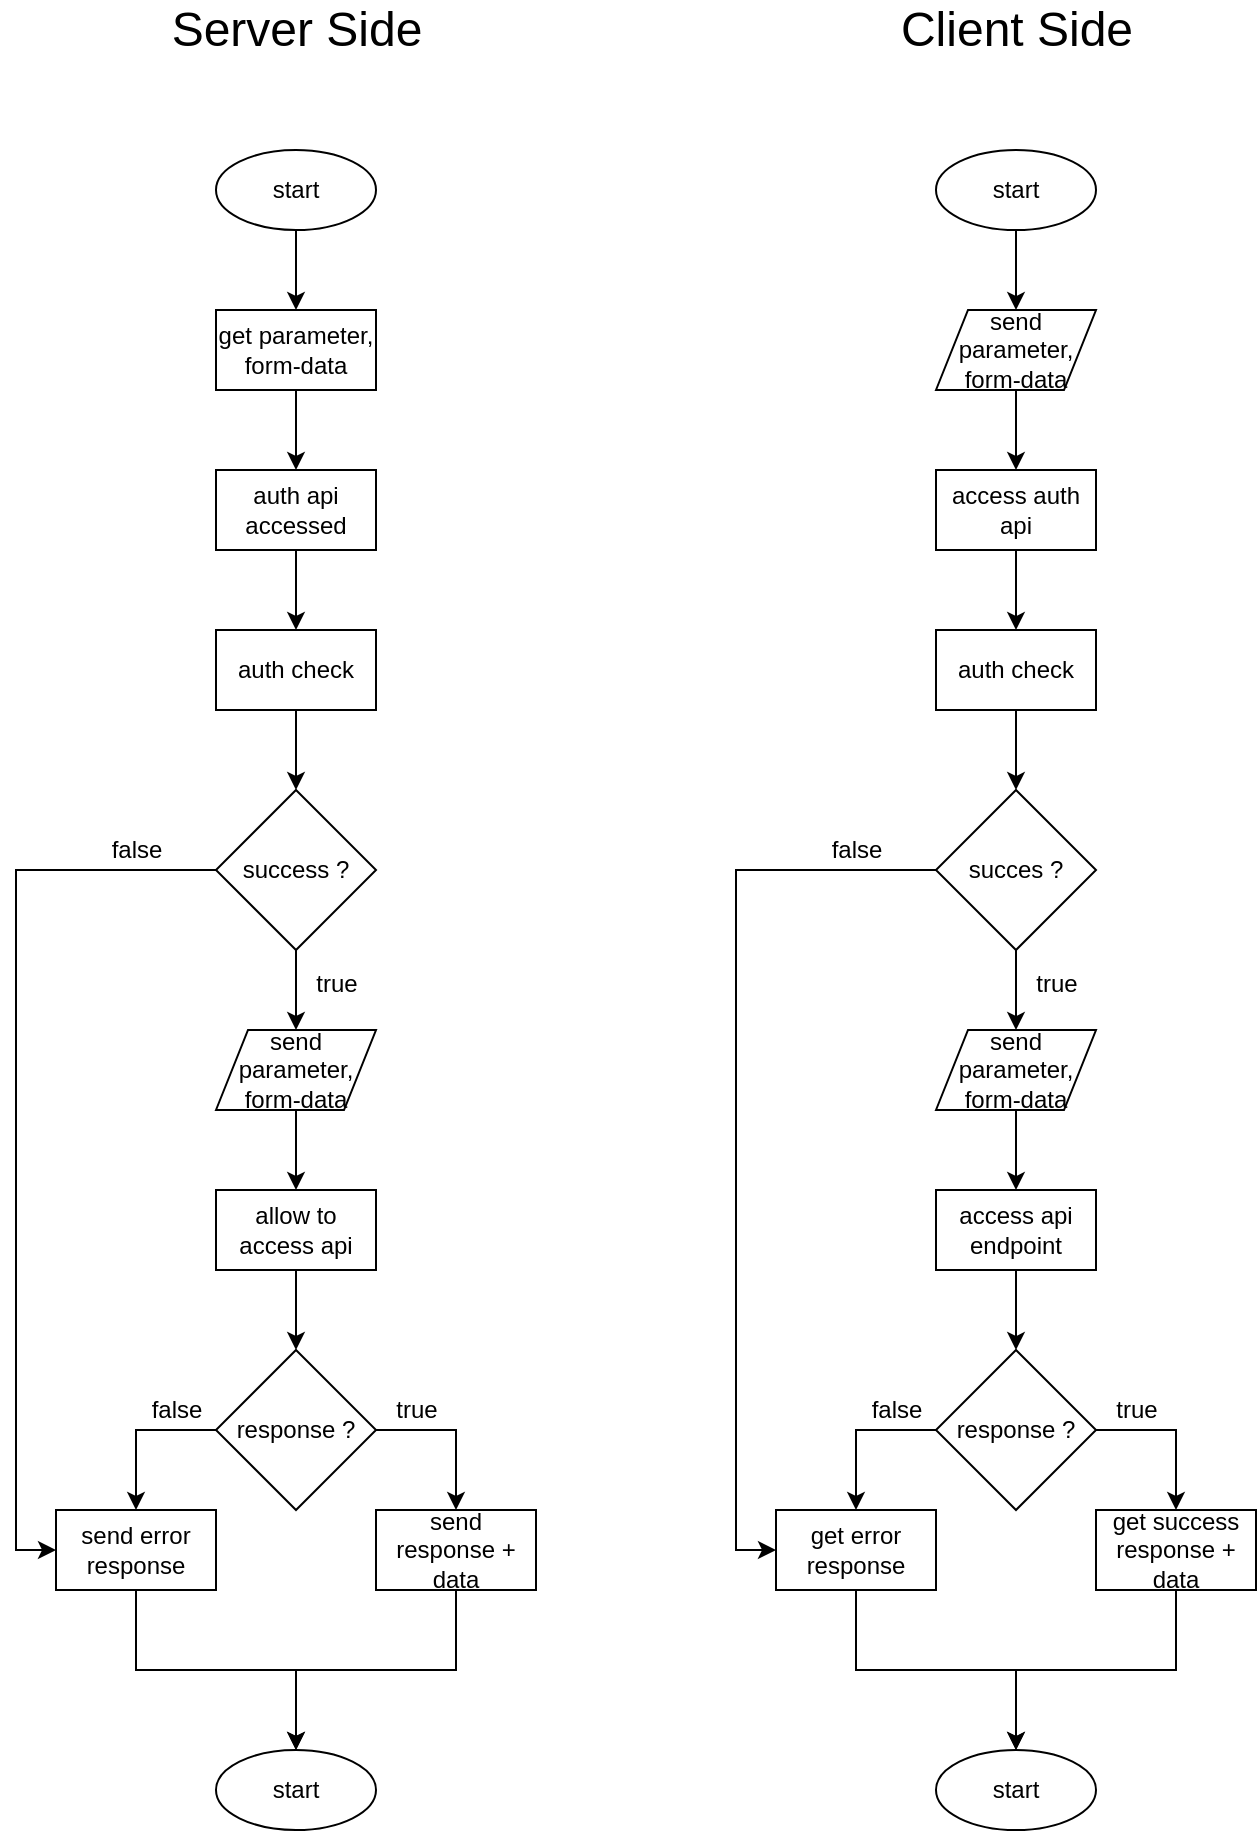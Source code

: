 <mxfile version="13.0.3" type="device"><diagram id="PCHLEPoDDH2haQ5_kihe" name="Halaman-1"><mxGraphModel dx="1240" dy="787" grid="1" gridSize="10" guides="1" tooltips="1" connect="1" arrows="1" fold="1" page="1" pageScale="1" pageWidth="850" pageHeight="1100" math="0" shadow="0"><root><mxCell id="0"/><mxCell id="1" parent="0"/><mxCell id="YhOG26NGGrQ5pZbWDD0q-97" value="" style="group" vertex="1" connectable="0" parent="1"><mxGeometry x="130" y="50" width="240" height="910" as="geometry"/></mxCell><mxCell id="YhOG26NGGrQ5pZbWDD0q-95" value="&lt;font style=&quot;font-size: 24px&quot;&gt;Server Side&lt;/font&gt;" style="text;html=1;align=center;verticalAlign=middle;resizable=0;points=[];autosize=1;" vertex="1" parent="YhOG26NGGrQ5pZbWDD0q-97"><mxGeometry x="50" width="140" height="20" as="geometry"/></mxCell><mxCell id="YhOG26NGGrQ5pZbWDD0q-46" value="start" style="ellipse;whiteSpace=wrap;html=1;" vertex="1" parent="YhOG26NGGrQ5pZbWDD0q-97"><mxGeometry x="80" y="70" width="80" height="40" as="geometry"/></mxCell><mxCell id="YhOG26NGGrQ5pZbWDD0q-47" value="get parameter, form-data" style="rounded=0;whiteSpace=wrap;html=1;" vertex="1" parent="YhOG26NGGrQ5pZbWDD0q-97"><mxGeometry x="80" y="150" width="80" height="40" as="geometry"/></mxCell><mxCell id="YhOG26NGGrQ5pZbWDD0q-52" style="edgeStyle=orthogonalEdgeStyle;rounded=0;orthogonalLoop=1;jettySize=auto;html=1;entryX=0.5;entryY=0;entryDx=0;entryDy=0;" edge="1" parent="YhOG26NGGrQ5pZbWDD0q-97" source="YhOG26NGGrQ5pZbWDD0q-46" target="YhOG26NGGrQ5pZbWDD0q-47"><mxGeometry relative="1" as="geometry"/></mxCell><mxCell id="YhOG26NGGrQ5pZbWDD0q-56" value="auth check" style="rounded=0;whiteSpace=wrap;html=1;" vertex="1" parent="YhOG26NGGrQ5pZbWDD0q-97"><mxGeometry x="80" y="310" width="80" height="40" as="geometry"/></mxCell><mxCell id="YhOG26NGGrQ5pZbWDD0q-58" value="success ?" style="rhombus;whiteSpace=wrap;html=1;" vertex="1" parent="YhOG26NGGrQ5pZbWDD0q-97"><mxGeometry x="80" y="390" width="80" height="80" as="geometry"/></mxCell><mxCell id="YhOG26NGGrQ5pZbWDD0q-59" style="edgeStyle=orthogonalEdgeStyle;rounded=0;orthogonalLoop=1;jettySize=auto;html=1;entryX=0.5;entryY=0;entryDx=0;entryDy=0;" edge="1" parent="YhOG26NGGrQ5pZbWDD0q-97" source="YhOG26NGGrQ5pZbWDD0q-56" target="YhOG26NGGrQ5pZbWDD0q-58"><mxGeometry relative="1" as="geometry"/></mxCell><mxCell id="YhOG26NGGrQ5pZbWDD0q-60" value="allow to access api" style="rounded=0;whiteSpace=wrap;html=1;" vertex="1" parent="YhOG26NGGrQ5pZbWDD0q-97"><mxGeometry x="80" y="590" width="80" height="40" as="geometry"/></mxCell><mxCell id="YhOG26NGGrQ5pZbWDD0q-64" value="response ?" style="rhombus;whiteSpace=wrap;html=1;" vertex="1" parent="YhOG26NGGrQ5pZbWDD0q-97"><mxGeometry x="80" y="670" width="80" height="80" as="geometry"/></mxCell><mxCell id="YhOG26NGGrQ5pZbWDD0q-65" style="edgeStyle=orthogonalEdgeStyle;rounded=0;orthogonalLoop=1;jettySize=auto;html=1;entryX=0.5;entryY=0;entryDx=0;entryDy=0;" edge="1" parent="YhOG26NGGrQ5pZbWDD0q-97" source="YhOG26NGGrQ5pZbWDD0q-60" target="YhOG26NGGrQ5pZbWDD0q-64"><mxGeometry relative="1" as="geometry"/></mxCell><mxCell id="YhOG26NGGrQ5pZbWDD0q-66" value="send response + data" style="rounded=0;whiteSpace=wrap;html=1;" vertex="1" parent="YhOG26NGGrQ5pZbWDD0q-97"><mxGeometry x="160" y="750" width="80" height="40" as="geometry"/></mxCell><mxCell id="YhOG26NGGrQ5pZbWDD0q-70" style="edgeStyle=orthogonalEdgeStyle;rounded=0;orthogonalLoop=1;jettySize=auto;html=1;exitX=1;exitY=0.5;exitDx=0;exitDy=0;entryX=0.5;entryY=0;entryDx=0;entryDy=0;" edge="1" parent="YhOG26NGGrQ5pZbWDD0q-97" source="YhOG26NGGrQ5pZbWDD0q-64" target="YhOG26NGGrQ5pZbWDD0q-66"><mxGeometry relative="1" as="geometry"/></mxCell><mxCell id="YhOG26NGGrQ5pZbWDD0q-67" value="send error response" style="rounded=0;whiteSpace=wrap;html=1;" vertex="1" parent="YhOG26NGGrQ5pZbWDD0q-97"><mxGeometry y="750" width="80" height="40" as="geometry"/></mxCell><mxCell id="YhOG26NGGrQ5pZbWDD0q-80" style="edgeStyle=orthogonalEdgeStyle;rounded=0;orthogonalLoop=1;jettySize=auto;html=1;exitX=0;exitY=0.5;exitDx=0;exitDy=0;entryX=0;entryY=0.5;entryDx=0;entryDy=0;" edge="1" parent="YhOG26NGGrQ5pZbWDD0q-97" source="YhOG26NGGrQ5pZbWDD0q-58" target="YhOG26NGGrQ5pZbWDD0q-67"><mxGeometry relative="1" as="geometry"/></mxCell><mxCell id="YhOG26NGGrQ5pZbWDD0q-71" style="edgeStyle=orthogonalEdgeStyle;rounded=0;orthogonalLoop=1;jettySize=auto;html=1;exitX=0;exitY=0.5;exitDx=0;exitDy=0;entryX=0.5;entryY=0;entryDx=0;entryDy=0;" edge="1" parent="YhOG26NGGrQ5pZbWDD0q-97" source="YhOG26NGGrQ5pZbWDD0q-64" target="YhOG26NGGrQ5pZbWDD0q-67"><mxGeometry relative="1" as="geometry"/></mxCell><mxCell id="YhOG26NGGrQ5pZbWDD0q-72" value="true" style="text;html=1;align=center;verticalAlign=middle;resizable=0;points=[];autosize=1;" vertex="1" parent="YhOG26NGGrQ5pZbWDD0q-97"><mxGeometry x="160" y="690" width="40" height="20" as="geometry"/></mxCell><mxCell id="YhOG26NGGrQ5pZbWDD0q-73" value="false" style="text;html=1;align=center;verticalAlign=middle;resizable=0;points=[];autosize=1;" vertex="1" parent="YhOG26NGGrQ5pZbWDD0q-97"><mxGeometry x="40" y="690" width="40" height="20" as="geometry"/></mxCell><mxCell id="YhOG26NGGrQ5pZbWDD0q-74" value="start" style="ellipse;whiteSpace=wrap;html=1;" vertex="1" parent="YhOG26NGGrQ5pZbWDD0q-97"><mxGeometry x="80" y="870" width="80" height="40" as="geometry"/></mxCell><mxCell id="YhOG26NGGrQ5pZbWDD0q-75" style="edgeStyle=orthogonalEdgeStyle;rounded=0;orthogonalLoop=1;jettySize=auto;html=1;entryX=0.5;entryY=0;entryDx=0;entryDy=0;" edge="1" parent="YhOG26NGGrQ5pZbWDD0q-97" source="YhOG26NGGrQ5pZbWDD0q-66" target="YhOG26NGGrQ5pZbWDD0q-74"><mxGeometry relative="1" as="geometry"/></mxCell><mxCell id="YhOG26NGGrQ5pZbWDD0q-76" style="edgeStyle=orthogonalEdgeStyle;rounded=0;orthogonalLoop=1;jettySize=auto;html=1;entryX=0.5;entryY=0;entryDx=0;entryDy=0;" edge="1" parent="YhOG26NGGrQ5pZbWDD0q-97" source="YhOG26NGGrQ5pZbWDD0q-67" target="YhOG26NGGrQ5pZbWDD0q-74"><mxGeometry relative="1" as="geometry"/></mxCell><mxCell id="YhOG26NGGrQ5pZbWDD0q-78" value="true" style="text;html=1;align=center;verticalAlign=middle;resizable=0;points=[];autosize=1;" vertex="1" parent="YhOG26NGGrQ5pZbWDD0q-97"><mxGeometry x="120" y="477" width="40" height="20" as="geometry"/></mxCell><mxCell id="YhOG26NGGrQ5pZbWDD0q-81" value="false" style="text;html=1;align=center;verticalAlign=middle;resizable=0;points=[];autosize=1;" vertex="1" parent="YhOG26NGGrQ5pZbWDD0q-97"><mxGeometry x="20" y="410" width="40" height="20" as="geometry"/></mxCell><mxCell id="YhOG26NGGrQ5pZbWDD0q-89" style="edgeStyle=orthogonalEdgeStyle;rounded=0;orthogonalLoop=1;jettySize=auto;html=1;entryX=0.5;entryY=0;entryDx=0;entryDy=0;" edge="1" parent="YhOG26NGGrQ5pZbWDD0q-97" source="YhOG26NGGrQ5pZbWDD0q-84" target="YhOG26NGGrQ5pZbWDD0q-60"><mxGeometry relative="1" as="geometry"/></mxCell><mxCell id="YhOG26NGGrQ5pZbWDD0q-84" value="send parameter,&lt;br&gt;form-data" style="shape=parallelogram;perimeter=parallelogramPerimeter;whiteSpace=wrap;html=1;" vertex="1" parent="YhOG26NGGrQ5pZbWDD0q-97"><mxGeometry x="80" y="510" width="80" height="40" as="geometry"/></mxCell><mxCell id="YhOG26NGGrQ5pZbWDD0q-88" style="edgeStyle=orthogonalEdgeStyle;rounded=0;orthogonalLoop=1;jettySize=auto;html=1;exitX=0.5;exitY=1;exitDx=0;exitDy=0;entryX=0.5;entryY=0;entryDx=0;entryDy=0;" edge="1" parent="YhOG26NGGrQ5pZbWDD0q-97" source="YhOG26NGGrQ5pZbWDD0q-58" target="YhOG26NGGrQ5pZbWDD0q-84"><mxGeometry relative="1" as="geometry"/></mxCell><mxCell id="YhOG26NGGrQ5pZbWDD0q-87" style="edgeStyle=orthogonalEdgeStyle;rounded=0;orthogonalLoop=1;jettySize=auto;html=1;entryX=0.5;entryY=0;entryDx=0;entryDy=0;" edge="1" parent="YhOG26NGGrQ5pZbWDD0q-97" source="YhOG26NGGrQ5pZbWDD0q-85" target="YhOG26NGGrQ5pZbWDD0q-56"><mxGeometry relative="1" as="geometry"/></mxCell><mxCell id="YhOG26NGGrQ5pZbWDD0q-85" value="auth api accessed" style="rounded=0;whiteSpace=wrap;html=1;" vertex="1" parent="YhOG26NGGrQ5pZbWDD0q-97"><mxGeometry x="80" y="230" width="80" height="40" as="geometry"/></mxCell><mxCell id="YhOG26NGGrQ5pZbWDD0q-86" style="edgeStyle=orthogonalEdgeStyle;rounded=0;orthogonalLoop=1;jettySize=auto;html=1;entryX=0.5;entryY=0;entryDx=0;entryDy=0;" edge="1" parent="YhOG26NGGrQ5pZbWDD0q-97" source="YhOG26NGGrQ5pZbWDD0q-47" target="YhOG26NGGrQ5pZbWDD0q-85"><mxGeometry relative="1" as="geometry"/></mxCell><mxCell id="YhOG26NGGrQ5pZbWDD0q-98" value="" style="group" vertex="1" connectable="0" parent="1"><mxGeometry x="490" y="50" width="240" height="910" as="geometry"/></mxCell><mxCell id="YhOG26NGGrQ5pZbWDD0q-94" value="&lt;font style=&quot;font-size: 24px&quot;&gt;Client Side&lt;/font&gt;" style="text;html=1;align=center;verticalAlign=middle;resizable=0;points=[];autosize=1;" vertex="1" parent="YhOG26NGGrQ5pZbWDD0q-98"><mxGeometry x="55" width="130" height="20" as="geometry"/></mxCell><mxCell id="YhOG26NGGrQ5pZbWDD0q-1" value="start" style="ellipse;whiteSpace=wrap;html=1;" vertex="1" parent="YhOG26NGGrQ5pZbWDD0q-98"><mxGeometry x="80" y="70" width="80" height="40" as="geometry"/></mxCell><mxCell id="YhOG26NGGrQ5pZbWDD0q-2" value="auth check" style="rounded=0;whiteSpace=wrap;html=1;" vertex="1" parent="YhOG26NGGrQ5pZbWDD0q-98"><mxGeometry x="80" y="310" width="80" height="40" as="geometry"/></mxCell><mxCell id="YhOG26NGGrQ5pZbWDD0q-9" value="succes ?" style="rhombus;whiteSpace=wrap;html=1;" vertex="1" parent="YhOG26NGGrQ5pZbWDD0q-98"><mxGeometry x="80" y="390" width="80" height="80" as="geometry"/></mxCell><mxCell id="YhOG26NGGrQ5pZbWDD0q-10" style="edgeStyle=orthogonalEdgeStyle;rounded=0;orthogonalLoop=1;jettySize=auto;html=1;exitX=0.5;exitY=1;exitDx=0;exitDy=0;entryX=0.5;entryY=0;entryDx=0;entryDy=0;" edge="1" parent="YhOG26NGGrQ5pZbWDD0q-98" source="YhOG26NGGrQ5pZbWDD0q-2" target="YhOG26NGGrQ5pZbWDD0q-9"><mxGeometry relative="1" as="geometry"/></mxCell><mxCell id="YhOG26NGGrQ5pZbWDD0q-12" value="true" style="text;html=1;align=center;verticalAlign=middle;resizable=0;points=[];autosize=1;" vertex="1" parent="YhOG26NGGrQ5pZbWDD0q-98"><mxGeometry x="160" y="690" width="40" height="20" as="geometry"/></mxCell><mxCell id="YhOG26NGGrQ5pZbWDD0q-16" value="false" style="text;html=1;align=center;verticalAlign=middle;resizable=0;points=[];autosize=1;" vertex="1" parent="YhOG26NGGrQ5pZbWDD0q-98"><mxGeometry x="40" y="690" width="40" height="20" as="geometry"/></mxCell><mxCell id="YhOG26NGGrQ5pZbWDD0q-21" value="response ?" style="rhombus;whiteSpace=wrap;html=1;" vertex="1" parent="YhOG26NGGrQ5pZbWDD0q-98"><mxGeometry x="80" y="670" width="80" height="80" as="geometry"/></mxCell><mxCell id="YhOG26NGGrQ5pZbWDD0q-23" value="send parameter,&lt;br&gt;form-data" style="shape=parallelogram;perimeter=parallelogramPerimeter;whiteSpace=wrap;html=1;" vertex="1" parent="YhOG26NGGrQ5pZbWDD0q-98"><mxGeometry x="80" y="510" width="80" height="40" as="geometry"/></mxCell><mxCell id="YhOG26NGGrQ5pZbWDD0q-25" style="edgeStyle=orthogonalEdgeStyle;rounded=0;orthogonalLoop=1;jettySize=auto;html=1;exitX=0.5;exitY=1;exitDx=0;exitDy=0;entryX=0.5;entryY=0;entryDx=0;entryDy=0;" edge="1" parent="YhOG26NGGrQ5pZbWDD0q-98" source="YhOG26NGGrQ5pZbWDD0q-9" target="YhOG26NGGrQ5pZbWDD0q-23"><mxGeometry relative="1" as="geometry"/></mxCell><mxCell id="YhOG26NGGrQ5pZbWDD0q-77" style="edgeStyle=orthogonalEdgeStyle;rounded=0;orthogonalLoop=1;jettySize=auto;html=1;" edge="1" parent="YhOG26NGGrQ5pZbWDD0q-98" source="YhOG26NGGrQ5pZbWDD0q-24" target="YhOG26NGGrQ5pZbWDD0q-21"><mxGeometry relative="1" as="geometry"/></mxCell><mxCell id="YhOG26NGGrQ5pZbWDD0q-24" value="access api endpoint" style="rounded=0;whiteSpace=wrap;html=1;" vertex="1" parent="YhOG26NGGrQ5pZbWDD0q-98"><mxGeometry x="80" y="590" width="80" height="40" as="geometry"/></mxCell><mxCell id="YhOG26NGGrQ5pZbWDD0q-26" style="edgeStyle=orthogonalEdgeStyle;rounded=0;orthogonalLoop=1;jettySize=auto;html=1;exitX=0.5;exitY=1;exitDx=0;exitDy=0;" edge="1" parent="YhOG26NGGrQ5pZbWDD0q-98" source="YhOG26NGGrQ5pZbWDD0q-23" target="YhOG26NGGrQ5pZbWDD0q-24"><mxGeometry relative="1" as="geometry"/></mxCell><mxCell id="YhOG26NGGrQ5pZbWDD0q-28" value="get success response + data" style="rounded=0;whiteSpace=wrap;html=1;" vertex="1" parent="YhOG26NGGrQ5pZbWDD0q-98"><mxGeometry x="160" y="750" width="80" height="40" as="geometry"/></mxCell><mxCell id="YhOG26NGGrQ5pZbWDD0q-31" style="edgeStyle=orthogonalEdgeStyle;rounded=0;orthogonalLoop=1;jettySize=auto;html=1;exitX=1;exitY=0.5;exitDx=0;exitDy=0;" edge="1" parent="YhOG26NGGrQ5pZbWDD0q-98" source="YhOG26NGGrQ5pZbWDD0q-21" target="YhOG26NGGrQ5pZbWDD0q-28"><mxGeometry relative="1" as="geometry"/></mxCell><mxCell id="YhOG26NGGrQ5pZbWDD0q-29" value="get error response" style="rounded=0;whiteSpace=wrap;html=1;" vertex="1" parent="YhOG26NGGrQ5pZbWDD0q-98"><mxGeometry y="750" width="80" height="40" as="geometry"/></mxCell><mxCell id="YhOG26NGGrQ5pZbWDD0q-83" style="edgeStyle=orthogonalEdgeStyle;rounded=0;orthogonalLoop=1;jettySize=auto;html=1;exitX=0;exitY=0.5;exitDx=0;exitDy=0;entryX=0;entryY=0.5;entryDx=0;entryDy=0;" edge="1" parent="YhOG26NGGrQ5pZbWDD0q-98" source="YhOG26NGGrQ5pZbWDD0q-9" target="YhOG26NGGrQ5pZbWDD0q-29"><mxGeometry relative="1" as="geometry"/></mxCell><mxCell id="YhOG26NGGrQ5pZbWDD0q-32" style="edgeStyle=orthogonalEdgeStyle;rounded=0;orthogonalLoop=1;jettySize=auto;html=1;exitX=0;exitY=0.5;exitDx=0;exitDy=0;" edge="1" parent="YhOG26NGGrQ5pZbWDD0q-98" source="YhOG26NGGrQ5pZbWDD0q-21" target="YhOG26NGGrQ5pZbWDD0q-29"><mxGeometry relative="1" as="geometry"/></mxCell><mxCell id="YhOG26NGGrQ5pZbWDD0q-33" value="start" style="ellipse;whiteSpace=wrap;html=1;" vertex="1" parent="YhOG26NGGrQ5pZbWDD0q-98"><mxGeometry x="80" y="870" width="80" height="40" as="geometry"/></mxCell><mxCell id="YhOG26NGGrQ5pZbWDD0q-37" style="edgeStyle=orthogonalEdgeStyle;rounded=0;orthogonalLoop=1;jettySize=auto;html=1;entryX=0.5;entryY=0;entryDx=0;entryDy=0;" edge="1" parent="YhOG26NGGrQ5pZbWDD0q-98" source="YhOG26NGGrQ5pZbWDD0q-28" target="YhOG26NGGrQ5pZbWDD0q-33"><mxGeometry relative="1" as="geometry"/></mxCell><mxCell id="YhOG26NGGrQ5pZbWDD0q-36" style="edgeStyle=orthogonalEdgeStyle;rounded=0;orthogonalLoop=1;jettySize=auto;html=1;" edge="1" parent="YhOG26NGGrQ5pZbWDD0q-98" source="YhOG26NGGrQ5pZbWDD0q-29" target="YhOG26NGGrQ5pZbWDD0q-33"><mxGeometry relative="1" as="geometry"/></mxCell><mxCell id="YhOG26NGGrQ5pZbWDD0q-38" value="send parameter,&lt;br&gt;form-data" style="shape=parallelogram;perimeter=parallelogramPerimeter;whiteSpace=wrap;html=1;" vertex="1" parent="YhOG26NGGrQ5pZbWDD0q-98"><mxGeometry x="80" y="150" width="80" height="40" as="geometry"/></mxCell><mxCell id="YhOG26NGGrQ5pZbWDD0q-39" style="edgeStyle=orthogonalEdgeStyle;rounded=0;orthogonalLoop=1;jettySize=auto;html=1;entryX=0.5;entryY=0;entryDx=0;entryDy=0;" edge="1" parent="YhOG26NGGrQ5pZbWDD0q-98" source="YhOG26NGGrQ5pZbWDD0q-1" target="YhOG26NGGrQ5pZbWDD0q-38"><mxGeometry relative="1" as="geometry"/></mxCell><mxCell id="YhOG26NGGrQ5pZbWDD0q-42" style="edgeStyle=orthogonalEdgeStyle;rounded=0;orthogonalLoop=1;jettySize=auto;html=1;entryX=0.5;entryY=0;entryDx=0;entryDy=0;" edge="1" parent="YhOG26NGGrQ5pZbWDD0q-98" source="YhOG26NGGrQ5pZbWDD0q-40" target="YhOG26NGGrQ5pZbWDD0q-2"><mxGeometry relative="1" as="geometry"/></mxCell><mxCell id="YhOG26NGGrQ5pZbWDD0q-40" value="access auth api" style="rounded=0;whiteSpace=wrap;html=1;" vertex="1" parent="YhOG26NGGrQ5pZbWDD0q-98"><mxGeometry x="80" y="230" width="80" height="40" as="geometry"/></mxCell><mxCell id="YhOG26NGGrQ5pZbWDD0q-41" style="edgeStyle=orthogonalEdgeStyle;rounded=0;orthogonalLoop=1;jettySize=auto;html=1;entryX=0.5;entryY=0;entryDx=0;entryDy=0;" edge="1" parent="YhOG26NGGrQ5pZbWDD0q-98" source="YhOG26NGGrQ5pZbWDD0q-38" target="YhOG26NGGrQ5pZbWDD0q-40"><mxGeometry relative="1" as="geometry"/></mxCell><mxCell id="YhOG26NGGrQ5pZbWDD0q-43" value="true" style="text;html=1;align=center;verticalAlign=middle;resizable=0;points=[];autosize=1;" vertex="1" parent="YhOG26NGGrQ5pZbWDD0q-98"><mxGeometry x="120" y="477" width="40" height="20" as="geometry"/></mxCell><mxCell id="YhOG26NGGrQ5pZbWDD0q-44" value="false" style="text;html=1;align=center;verticalAlign=middle;resizable=0;points=[];autosize=1;" vertex="1" parent="YhOG26NGGrQ5pZbWDD0q-98"><mxGeometry x="20" y="410" width="40" height="20" as="geometry"/></mxCell></root></mxGraphModel></diagram></mxfile>